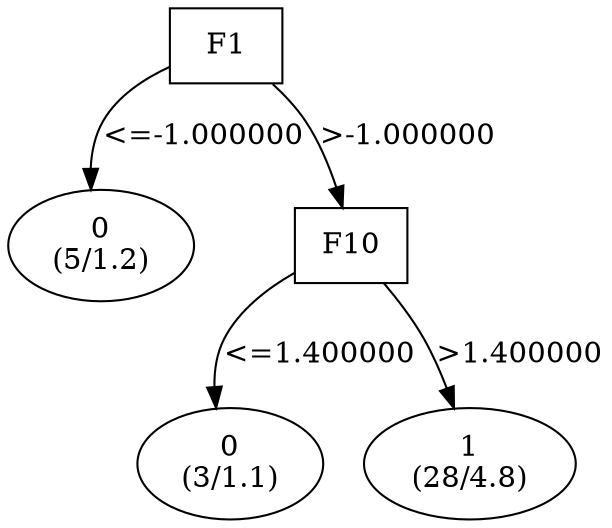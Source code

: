 digraph YaDT {
n0 [ shape=box, label="F1\n"]
n0 -> n1 [label="<=-1.000000"]
n1 [ shape=ellipse, label="0\n(5/1.2)"]
n0 -> n2 [label=">-1.000000"]
n2 [ shape=box, label="F10\n"]
n2 -> n3 [label="<=1.400000"]
n3 [ shape=ellipse, label="0\n(3/1.1)"]
n2 -> n4 [label=">1.400000"]
n4 [ shape=ellipse, label="1\n(28/4.8)"]
}
